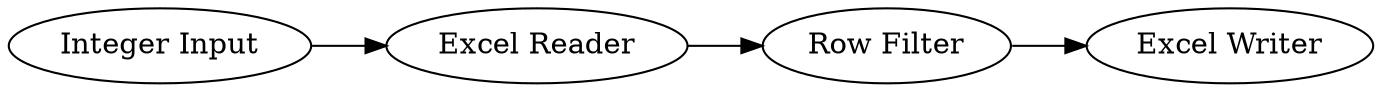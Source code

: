 digraph {
	101 -> 102
	100 -> 101
	99 -> 100
	102 [label="Excel Writer"]
	101 [label="Row Filter"]
	99 [label="Integer Input"]
	100 [label="Excel Reader"]
	rankdir=LR
}

